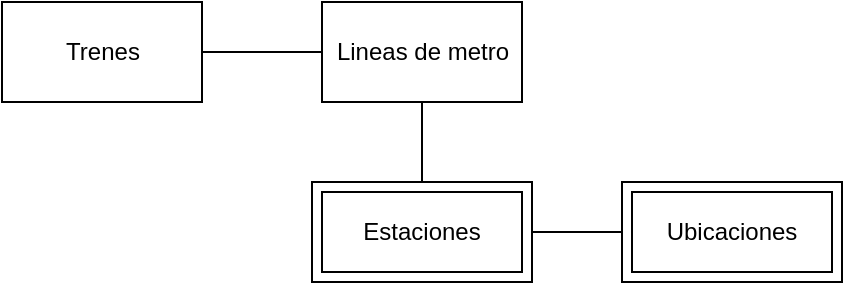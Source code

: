 <mxfile>
    <diagram id="zImSQYOVEwgmG7wolXW6" name="Página-1">
        <mxGraphModel dx="609" dy="593" grid="1" gridSize="10" guides="1" tooltips="1" connect="1" arrows="1" fold="1" page="1" pageScale="1" pageWidth="827" pageHeight="1169" math="0" shadow="0">
            <root>
                <mxCell id="0"/>
                <mxCell id="1" parent="0"/>
                <mxCell id="2" value="Trenes" style="html=1;dashed=0;whitespace=wrap;" vertex="1" parent="1">
                    <mxGeometry x="80" y="200" width="100" height="50" as="geometry"/>
                </mxCell>
                <mxCell id="3" value="Lineas de metro" style="html=1;dashed=0;whitespace=wrap;" vertex="1" parent="1">
                    <mxGeometry x="240" y="200" width="100" height="50" as="geometry"/>
                </mxCell>
                <mxCell id="4" value="Estaciones" style="shape=ext;margin=3;double=1;whiteSpace=wrap;html=1;align=center;" vertex="1" parent="1">
                    <mxGeometry x="235" y="290" width="110" height="50" as="geometry"/>
                </mxCell>
                <mxCell id="5" value="Ubicaciones" style="shape=ext;margin=3;double=1;whiteSpace=wrap;html=1;align=center;" vertex="1" parent="1">
                    <mxGeometry x="390" y="290" width="110" height="50" as="geometry"/>
                </mxCell>
                <mxCell id="6" value="" style="endArrow=none;html=1;exitX=1;exitY=0.5;exitDx=0;exitDy=0;entryX=0;entryY=0.5;entryDx=0;entryDy=0;" edge="1" parent="1" source="2" target="3">
                    <mxGeometry width="50" height="50" relative="1" as="geometry">
                        <mxPoint x="290" y="330" as="sourcePoint"/>
                        <mxPoint x="340" y="280" as="targetPoint"/>
                    </mxGeometry>
                </mxCell>
                <mxCell id="7" value="" style="endArrow=none;html=1;exitX=0.5;exitY=0;exitDx=0;exitDy=0;entryX=0.5;entryY=1;entryDx=0;entryDy=0;" edge="1" parent="1" source="4" target="3">
                    <mxGeometry width="50" height="50" relative="1" as="geometry">
                        <mxPoint x="190" y="235" as="sourcePoint"/>
                        <mxPoint x="250" y="235" as="targetPoint"/>
                    </mxGeometry>
                </mxCell>
                <mxCell id="8" value="" style="endArrow=none;html=1;exitX=1;exitY=0.5;exitDx=0;exitDy=0;entryX=0;entryY=0.5;entryDx=0;entryDy=0;" edge="1" parent="1" source="4" target="5">
                    <mxGeometry width="50" height="50" relative="1" as="geometry">
                        <mxPoint x="200" y="245" as="sourcePoint"/>
                        <mxPoint x="260" y="245" as="targetPoint"/>
                    </mxGeometry>
                </mxCell>
            </root>
        </mxGraphModel>
    </diagram>
</mxfile>